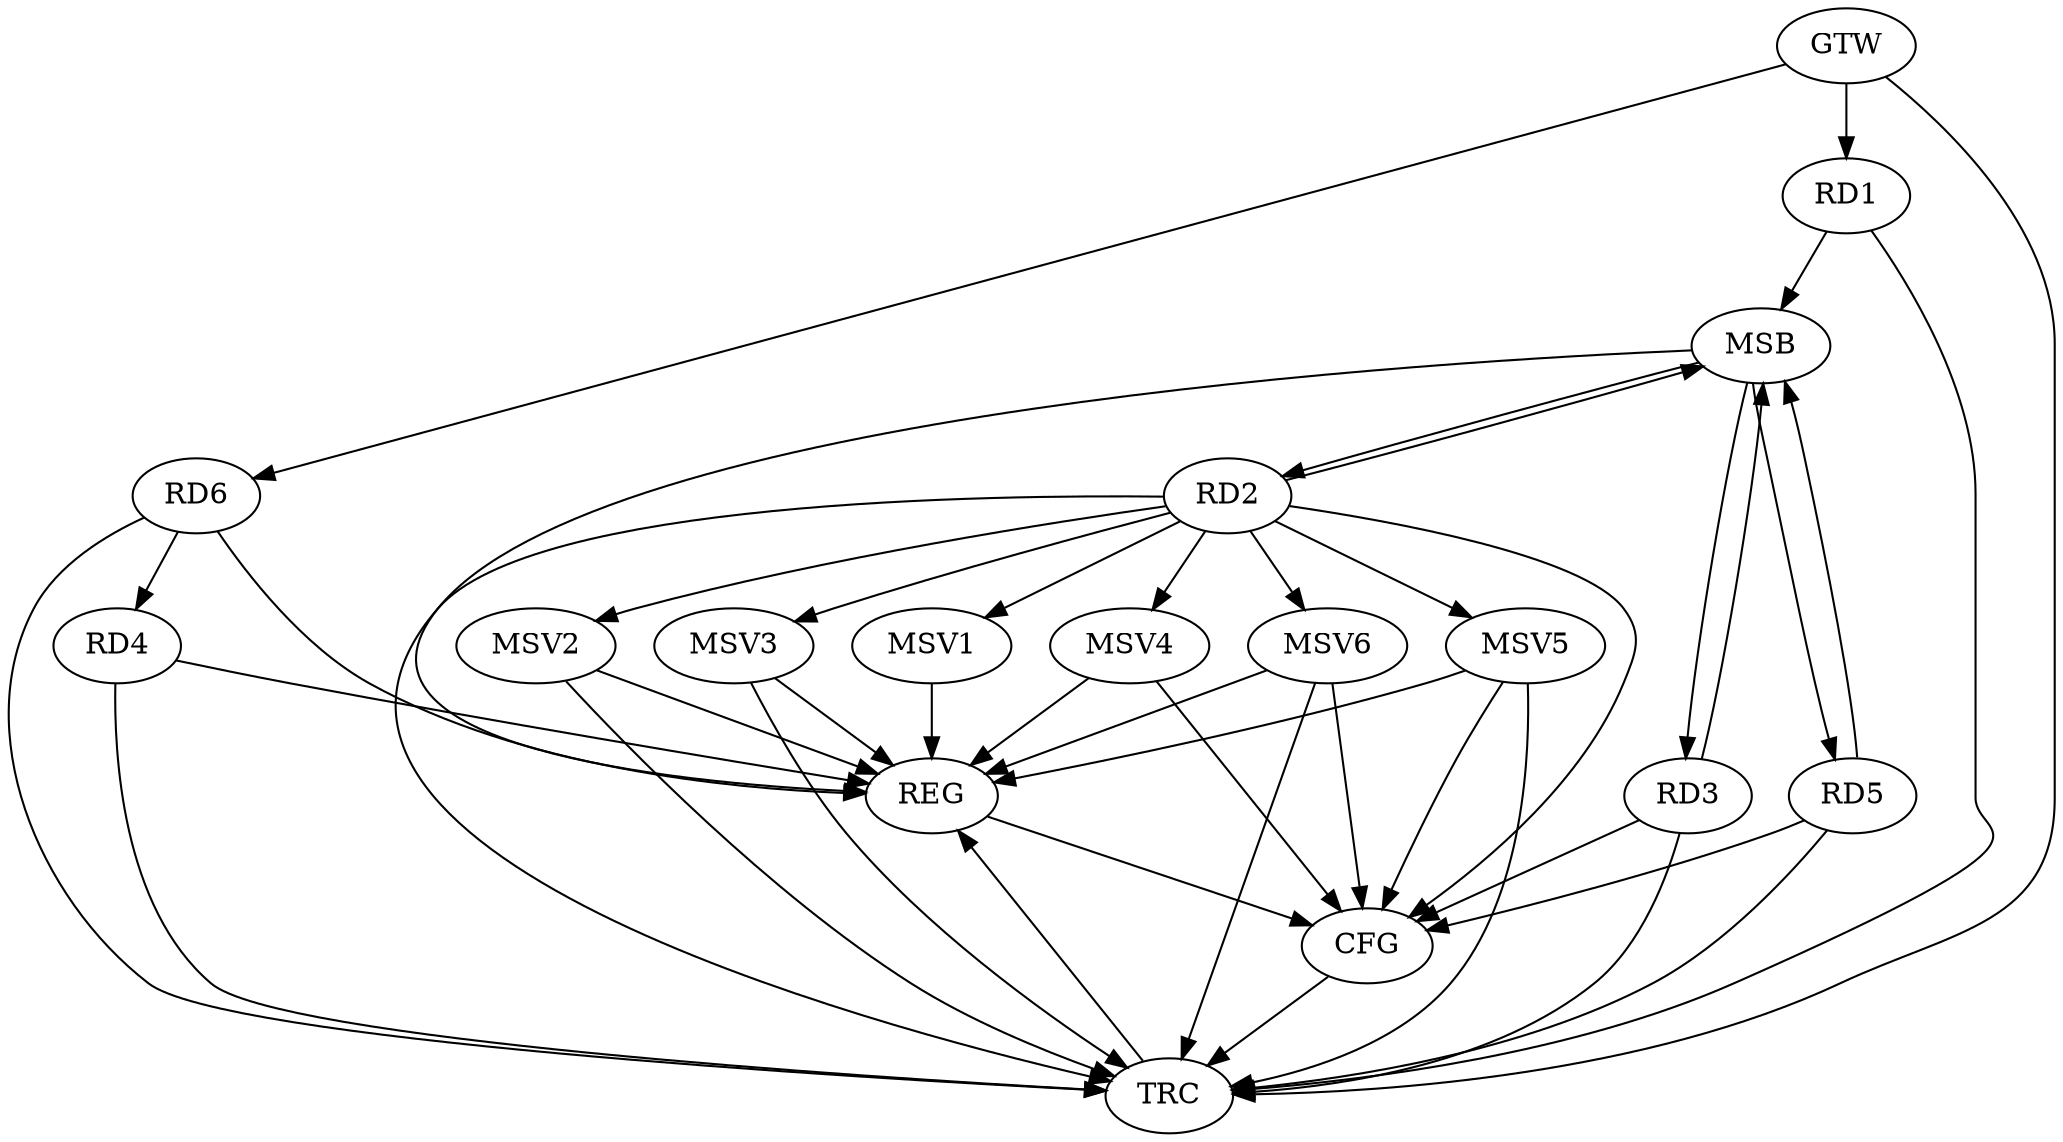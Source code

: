 strict digraph G {
  RD1 [ label="RD1" ];
  RD2 [ label="RD2" ];
  RD3 [ label="RD3" ];
  RD4 [ label="RD4" ];
  RD5 [ label="RD5" ];
  RD6 [ label="RD6" ];
  GTW [ label="GTW" ];
  REG [ label="REG" ];
  MSB [ label="MSB" ];
  CFG [ label="CFG" ];
  TRC [ label="TRC" ];
  MSV1 [ label="MSV1" ];
  MSV2 [ label="MSV2" ];
  MSV3 [ label="MSV3" ];
  MSV4 [ label="MSV4" ];
  MSV5 [ label="MSV5" ];
  MSV6 [ label="MSV6" ];
  RD6 -> RD4;
  GTW -> RD1;
  GTW -> RD6;
  RD4 -> REG;
  RD6 -> REG;
  RD1 -> MSB;
  MSB -> RD3;
  MSB -> REG;
  RD2 -> MSB;
  RD3 -> MSB;
  MSB -> RD2;
  MSB -> RD5;
  RD5 -> MSB;
  RD5 -> CFG;
  RD2 -> CFG;
  RD3 -> CFG;
  REG -> CFG;
  RD1 -> TRC;
  RD2 -> TRC;
  RD3 -> TRC;
  RD4 -> TRC;
  RD5 -> TRC;
  RD6 -> TRC;
  GTW -> TRC;
  CFG -> TRC;
  TRC -> REG;
  RD2 -> MSV1;
  MSV1 -> REG;
  RD2 -> MSV2;
  MSV2 -> REG;
  MSV2 -> TRC;
  RD2 -> MSV3;
  MSV3 -> REG;
  MSV3 -> TRC;
  RD2 -> MSV4;
  MSV4 -> REG;
  MSV4 -> CFG;
  RD2 -> MSV5;
  MSV5 -> REG;
  MSV5 -> TRC;
  MSV5 -> CFG;
  RD2 -> MSV6;
  MSV6 -> REG;
  MSV6 -> TRC;
  MSV6 -> CFG;
}
